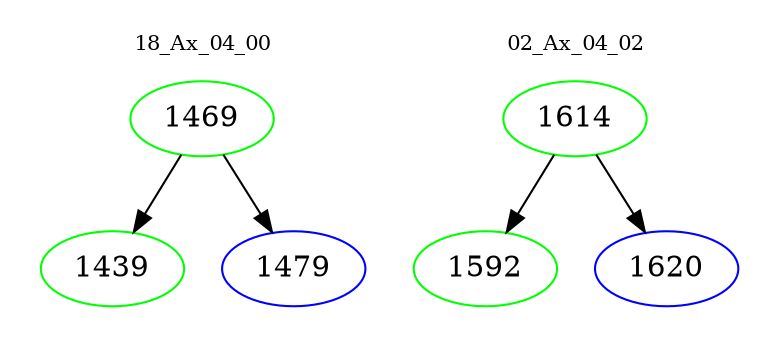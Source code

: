 digraph{
subgraph cluster_0 {
color = white
label = "18_Ax_04_00";
fontsize=10;
T0_1469 [label="1469", color="green"]
T0_1469 -> T0_1439 [color="black"]
T0_1439 [label="1439", color="green"]
T0_1469 -> T0_1479 [color="black"]
T0_1479 [label="1479", color="blue"]
}
subgraph cluster_1 {
color = white
label = "02_Ax_04_02";
fontsize=10;
T1_1614 [label="1614", color="green"]
T1_1614 -> T1_1592 [color="black"]
T1_1592 [label="1592", color="green"]
T1_1614 -> T1_1620 [color="black"]
T1_1620 [label="1620", color="blue"]
}
}
